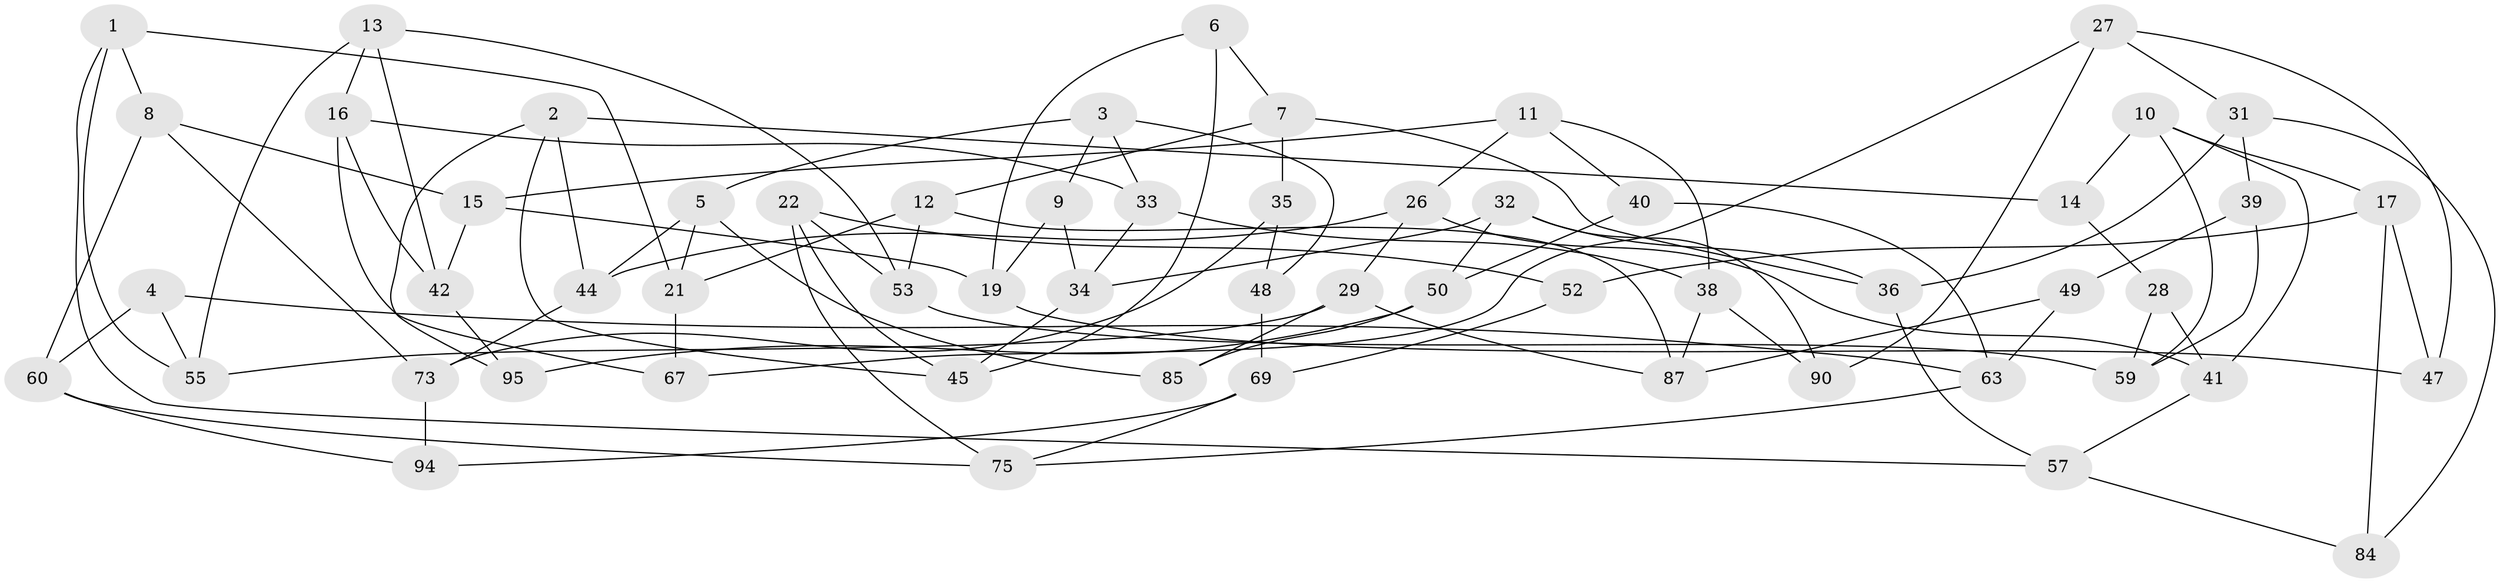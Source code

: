 // original degree distribution, {3: 1.0}
// Generated by graph-tools (version 1.1) at 2025/39/02/21/25 10:39:00]
// undirected, 58 vertices, 107 edges
graph export_dot {
graph [start="1"]
  node [color=gray90,style=filled];
  1 [super="+46"];
  2 [super="+68"];
  3 [super="+18"];
  4;
  5 [super="+30"];
  6;
  7 [super="+20"];
  8 [super="+74"];
  9;
  10 [super="+23"];
  11 [super="+43"];
  12 [super="+88"];
  13 [super="+37"];
  14 [super="+24"];
  15 [super="+83"];
  16 [super="+62"];
  17 [super="+70"];
  19 [super="+92"];
  21 [super="+51"];
  22 [super="+25"];
  26 [super="+100"];
  27 [super="+61"];
  28 [super="+78"];
  29 [super="+99"];
  31 [super="+65"];
  32 [super="+86"];
  33 [super="+76"];
  34 [super="+89"];
  35;
  36 [super="+66"];
  38 [super="+71"];
  39;
  40;
  41 [super="+91"];
  42 [super="+79"];
  44 [super="+58"];
  45 [super="+54"];
  47;
  48;
  49;
  50 [super="+98"];
  52;
  53 [super="+56"];
  55 [super="+96"];
  57 [super="+80"];
  59 [super="+72"];
  60 [super="+82"];
  63 [super="+64"];
  67;
  69 [super="+81"];
  73 [super="+93"];
  75 [super="+77"];
  84;
  85;
  87 [super="+97"];
  90;
  94;
  95;
  1 -- 8;
  1 -- 21;
  1 -- 55;
  1 -- 57;
  2 -- 95;
  2 -- 14;
  2 -- 44;
  2 -- 45;
  3 -- 9;
  3 -- 33;
  3 -- 48;
  3 -- 5;
  4 -- 63;
  4 -- 60;
  4 -- 55;
  5 -- 21;
  5 -- 85;
  5 -- 44;
  6 -- 19;
  6 -- 7;
  6 -- 45;
  7 -- 35;
  7 -- 36;
  7 -- 12;
  8 -- 73;
  8 -- 60;
  8 -- 15;
  9 -- 19;
  9 -- 34;
  10 -- 59;
  10 -- 14;
  10 -- 17;
  10 -- 41;
  11 -- 40;
  11 -- 26;
  11 -- 15;
  11 -- 38;
  12 -- 87;
  12 -- 53;
  12 -- 21;
  13 -- 53;
  13 -- 55;
  13 -- 16;
  13 -- 42;
  14 -- 28 [weight=2];
  15 -- 42;
  15 -- 19;
  16 -- 42;
  16 -- 67;
  16 -- 33;
  17 -- 84;
  17 -- 52;
  17 -- 47;
  19 -- 47;
  21 -- 67;
  22 -- 52;
  22 -- 45;
  22 -- 75;
  22 -- 53;
  26 -- 44;
  26 -- 41;
  26 -- 29;
  27 -- 47;
  27 -- 90;
  27 -- 67;
  27 -- 31;
  28 -- 59;
  28 -- 41;
  29 -- 85;
  29 -- 55;
  29 -- 87;
  31 -- 84;
  31 -- 39;
  31 -- 36;
  32 -- 34;
  32 -- 36;
  32 -- 90;
  32 -- 50;
  33 -- 38;
  33 -- 34;
  34 -- 45;
  35 -- 48;
  35 -- 73;
  36 -- 57;
  38 -- 87;
  38 -- 90;
  39 -- 49;
  39 -- 59;
  40 -- 63;
  40 -- 50;
  41 -- 57;
  42 -- 95;
  44 -- 73;
  48 -- 69;
  49 -- 63;
  49 -- 87;
  50 -- 85;
  50 -- 95;
  52 -- 69;
  53 -- 59;
  57 -- 84;
  60 -- 94;
  60 -- 75;
  63 -- 75;
  69 -- 75;
  69 -- 94;
  73 -- 94;
}
